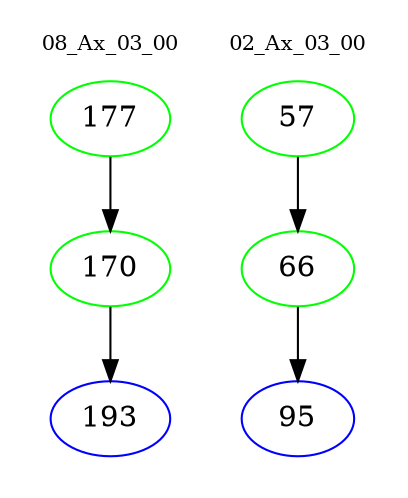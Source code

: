 digraph{
subgraph cluster_0 {
color = white
label = "08_Ax_03_00";
fontsize=10;
T0_177 [label="177", color="green"]
T0_177 -> T0_170 [color="black"]
T0_170 [label="170", color="green"]
T0_170 -> T0_193 [color="black"]
T0_193 [label="193", color="blue"]
}
subgraph cluster_1 {
color = white
label = "02_Ax_03_00";
fontsize=10;
T1_57 [label="57", color="green"]
T1_57 -> T1_66 [color="black"]
T1_66 [label="66", color="green"]
T1_66 -> T1_95 [color="black"]
T1_95 [label="95", color="blue"]
}
}
